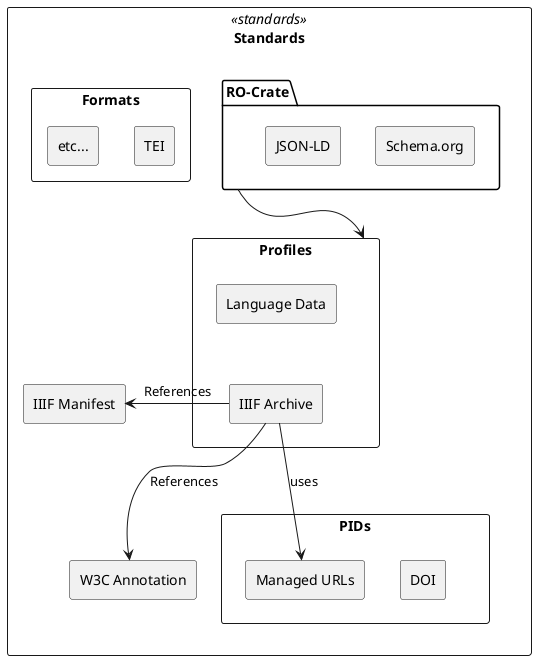 @startuml


rectangle "Standards" <<standards>> {
    
    package "RO-Crate" as ro {
        rectangle "Schema.org"
        rectangle "JSON-LD"
    }

    rectangle "IIIF Manifest" as ifm
    rectangle "W3C Annotation" as wann
    rectangle "PIDs" {
      rectangle "DOI"
      rectangle "Managed URLs" as ARK
    }

    rectangle "Profiles" {
        rectangle "Language Data" as ldac
        rectangle "IIIF Archive" as ifa
        ldac -down[hidden]-> ifa
    }
    rectangle "Formats" {
       rectangle  "TEI"
       rectangle "etc..." as other
    }
    ifa -down[hidden]-> wann
    ifa -> wann : References
    ifa -> ifm : References
    ifa -down-> ARK : uses

}   

ro -down-> Profiles
Profiles  -down[hidden]-> PIDs
@enduml